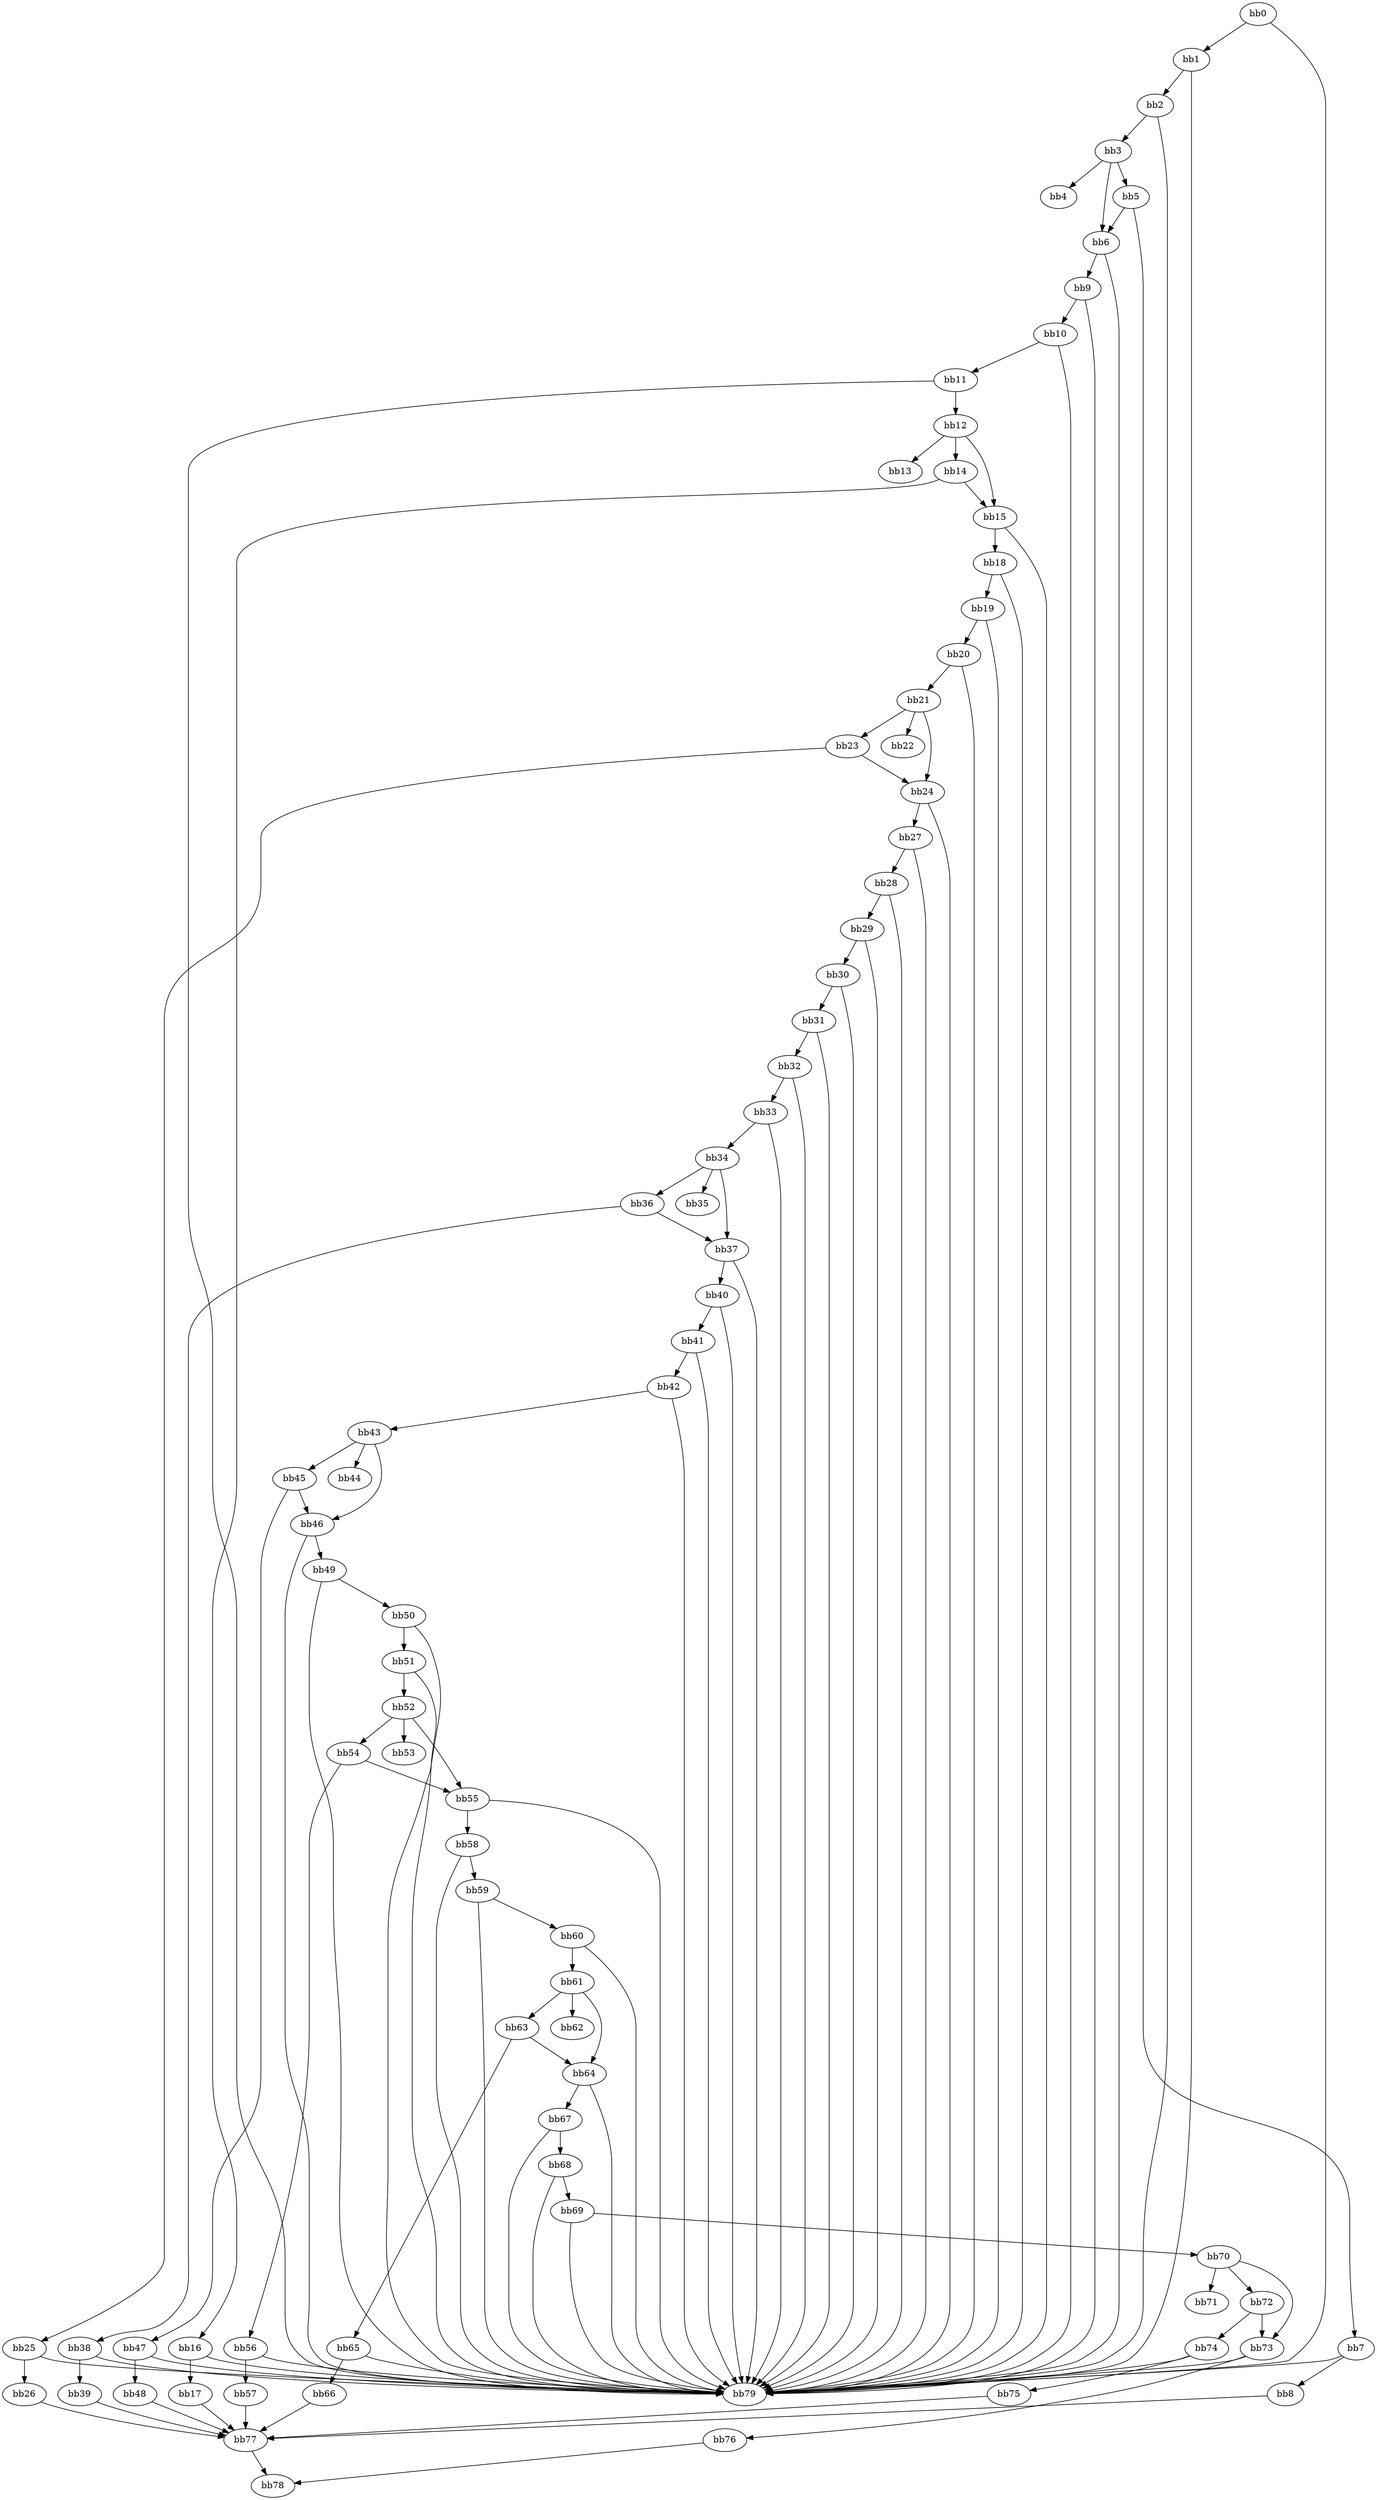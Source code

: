 digraph {
    0 [ label = "bb0\l" ]
    1 [ label = "bb1\l" ]
    2 [ label = "bb2\l" ]
    3 [ label = "bb3\l" ]
    4 [ label = "bb4\l" ]
    5 [ label = "bb5\l" ]
    6 [ label = "bb6\l" ]
    7 [ label = "bb7\l" ]
    8 [ label = "bb8\l" ]
    9 [ label = "bb9\l" ]
    10 [ label = "bb10\l" ]
    11 [ label = "bb11\l" ]
    12 [ label = "bb12\l" ]
    13 [ label = "bb13\l" ]
    14 [ label = "bb14\l" ]
    15 [ label = "bb15\l" ]
    16 [ label = "bb16\l" ]
    17 [ label = "bb17\l" ]
    18 [ label = "bb18\l" ]
    19 [ label = "bb19\l" ]
    20 [ label = "bb20\l" ]
    21 [ label = "bb21\l" ]
    22 [ label = "bb22\l" ]
    23 [ label = "bb23\l" ]
    24 [ label = "bb24\l" ]
    25 [ label = "bb25\l" ]
    26 [ label = "bb26\l" ]
    27 [ label = "bb27\l" ]
    28 [ label = "bb28\l" ]
    29 [ label = "bb29\l" ]
    30 [ label = "bb30\l" ]
    31 [ label = "bb31\l" ]
    32 [ label = "bb32\l" ]
    33 [ label = "bb33\l" ]
    34 [ label = "bb34\l" ]
    35 [ label = "bb35\l" ]
    36 [ label = "bb36\l" ]
    37 [ label = "bb37\l" ]
    38 [ label = "bb38\l" ]
    39 [ label = "bb39\l" ]
    40 [ label = "bb40\l" ]
    41 [ label = "bb41\l" ]
    42 [ label = "bb42\l" ]
    43 [ label = "bb43\l" ]
    44 [ label = "bb44\l" ]
    45 [ label = "bb45\l" ]
    46 [ label = "bb46\l" ]
    47 [ label = "bb47\l" ]
    48 [ label = "bb48\l" ]
    49 [ label = "bb49\l" ]
    50 [ label = "bb50\l" ]
    51 [ label = "bb51\l" ]
    52 [ label = "bb52\l" ]
    53 [ label = "bb53\l" ]
    54 [ label = "bb54\l" ]
    55 [ label = "bb55\l" ]
    56 [ label = "bb56\l" ]
    57 [ label = "bb57\l" ]
    58 [ label = "bb58\l" ]
    59 [ label = "bb59\l" ]
    60 [ label = "bb60\l" ]
    61 [ label = "bb61\l" ]
    62 [ label = "bb62\l" ]
    63 [ label = "bb63\l" ]
    64 [ label = "bb64\l" ]
    65 [ label = "bb65\l" ]
    66 [ label = "bb66\l" ]
    67 [ label = "bb67\l" ]
    68 [ label = "bb68\l" ]
    69 [ label = "bb69\l" ]
    70 [ label = "bb70\l" ]
    71 [ label = "bb71\l" ]
    72 [ label = "bb72\l" ]
    73 [ label = "bb73\l" ]
    74 [ label = "bb74\l" ]
    75 [ label = "bb75\l" ]
    76 [ label = "bb76\l" ]
    77 [ label = "bb77\l" ]
    78 [ label = "bb78\l" ]
    79 [ label = "bb79\l" ]
    0 -> 1 [ ]
    0 -> 79 [ ]
    1 -> 2 [ ]
    1 -> 79 [ ]
    2 -> 3 [ ]
    2 -> 79 [ ]
    3 -> 4 [ ]
    3 -> 5 [ ]
    3 -> 6 [ ]
    5 -> 6 [ ]
    5 -> 7 [ ]
    6 -> 9 [ ]
    6 -> 79 [ ]
    7 -> 8 [ ]
    7 -> 79 [ ]
    8 -> 77 [ ]
    9 -> 10 [ ]
    9 -> 79 [ ]
    10 -> 11 [ ]
    10 -> 79 [ ]
    11 -> 12 [ ]
    11 -> 79 [ ]
    12 -> 13 [ ]
    12 -> 14 [ ]
    12 -> 15 [ ]
    14 -> 15 [ ]
    14 -> 16 [ ]
    15 -> 18 [ ]
    15 -> 79 [ ]
    16 -> 17 [ ]
    16 -> 79 [ ]
    17 -> 77 [ ]
    18 -> 19 [ ]
    18 -> 79 [ ]
    19 -> 20 [ ]
    19 -> 79 [ ]
    20 -> 21 [ ]
    20 -> 79 [ ]
    21 -> 22 [ ]
    21 -> 23 [ ]
    21 -> 24 [ ]
    23 -> 24 [ ]
    23 -> 25 [ ]
    24 -> 27 [ ]
    24 -> 79 [ ]
    25 -> 26 [ ]
    25 -> 79 [ ]
    26 -> 77 [ ]
    27 -> 28 [ ]
    27 -> 79 [ ]
    28 -> 29 [ ]
    28 -> 79 [ ]
    29 -> 30 [ ]
    29 -> 79 [ ]
    30 -> 31 [ ]
    30 -> 79 [ ]
    31 -> 32 [ ]
    31 -> 79 [ ]
    32 -> 33 [ ]
    32 -> 79 [ ]
    33 -> 34 [ ]
    33 -> 79 [ ]
    34 -> 35 [ ]
    34 -> 36 [ ]
    34 -> 37 [ ]
    36 -> 37 [ ]
    36 -> 38 [ ]
    37 -> 40 [ ]
    37 -> 79 [ ]
    38 -> 39 [ ]
    38 -> 79 [ ]
    39 -> 77 [ ]
    40 -> 41 [ ]
    40 -> 79 [ ]
    41 -> 42 [ ]
    41 -> 79 [ ]
    42 -> 43 [ ]
    42 -> 79 [ ]
    43 -> 44 [ ]
    43 -> 45 [ ]
    43 -> 46 [ ]
    45 -> 46 [ ]
    45 -> 47 [ ]
    46 -> 49 [ ]
    46 -> 79 [ ]
    47 -> 48 [ ]
    47 -> 79 [ ]
    48 -> 77 [ ]
    49 -> 50 [ ]
    49 -> 79 [ ]
    50 -> 51 [ ]
    50 -> 79 [ ]
    51 -> 52 [ ]
    51 -> 79 [ ]
    52 -> 53 [ ]
    52 -> 54 [ ]
    52 -> 55 [ ]
    54 -> 55 [ ]
    54 -> 56 [ ]
    55 -> 58 [ ]
    55 -> 79 [ ]
    56 -> 57 [ ]
    56 -> 79 [ ]
    57 -> 77 [ ]
    58 -> 59 [ ]
    58 -> 79 [ ]
    59 -> 60 [ ]
    59 -> 79 [ ]
    60 -> 61 [ ]
    60 -> 79 [ ]
    61 -> 62 [ ]
    61 -> 63 [ ]
    61 -> 64 [ ]
    63 -> 64 [ ]
    63 -> 65 [ ]
    64 -> 67 [ ]
    64 -> 79 [ ]
    65 -> 66 [ ]
    65 -> 79 [ ]
    66 -> 77 [ ]
    67 -> 68 [ ]
    67 -> 79 [ ]
    68 -> 69 [ ]
    68 -> 79 [ ]
    69 -> 70 [ ]
    69 -> 79 [ ]
    70 -> 71 [ ]
    70 -> 72 [ ]
    70 -> 73 [ ]
    72 -> 73 [ ]
    72 -> 74 [ ]
    73 -> 76 [ ]
    73 -> 79 [ ]
    74 -> 75 [ ]
    74 -> 79 [ ]
    75 -> 77 [ ]
    76 -> 78 [ ]
    77 -> 78 [ ]
}

